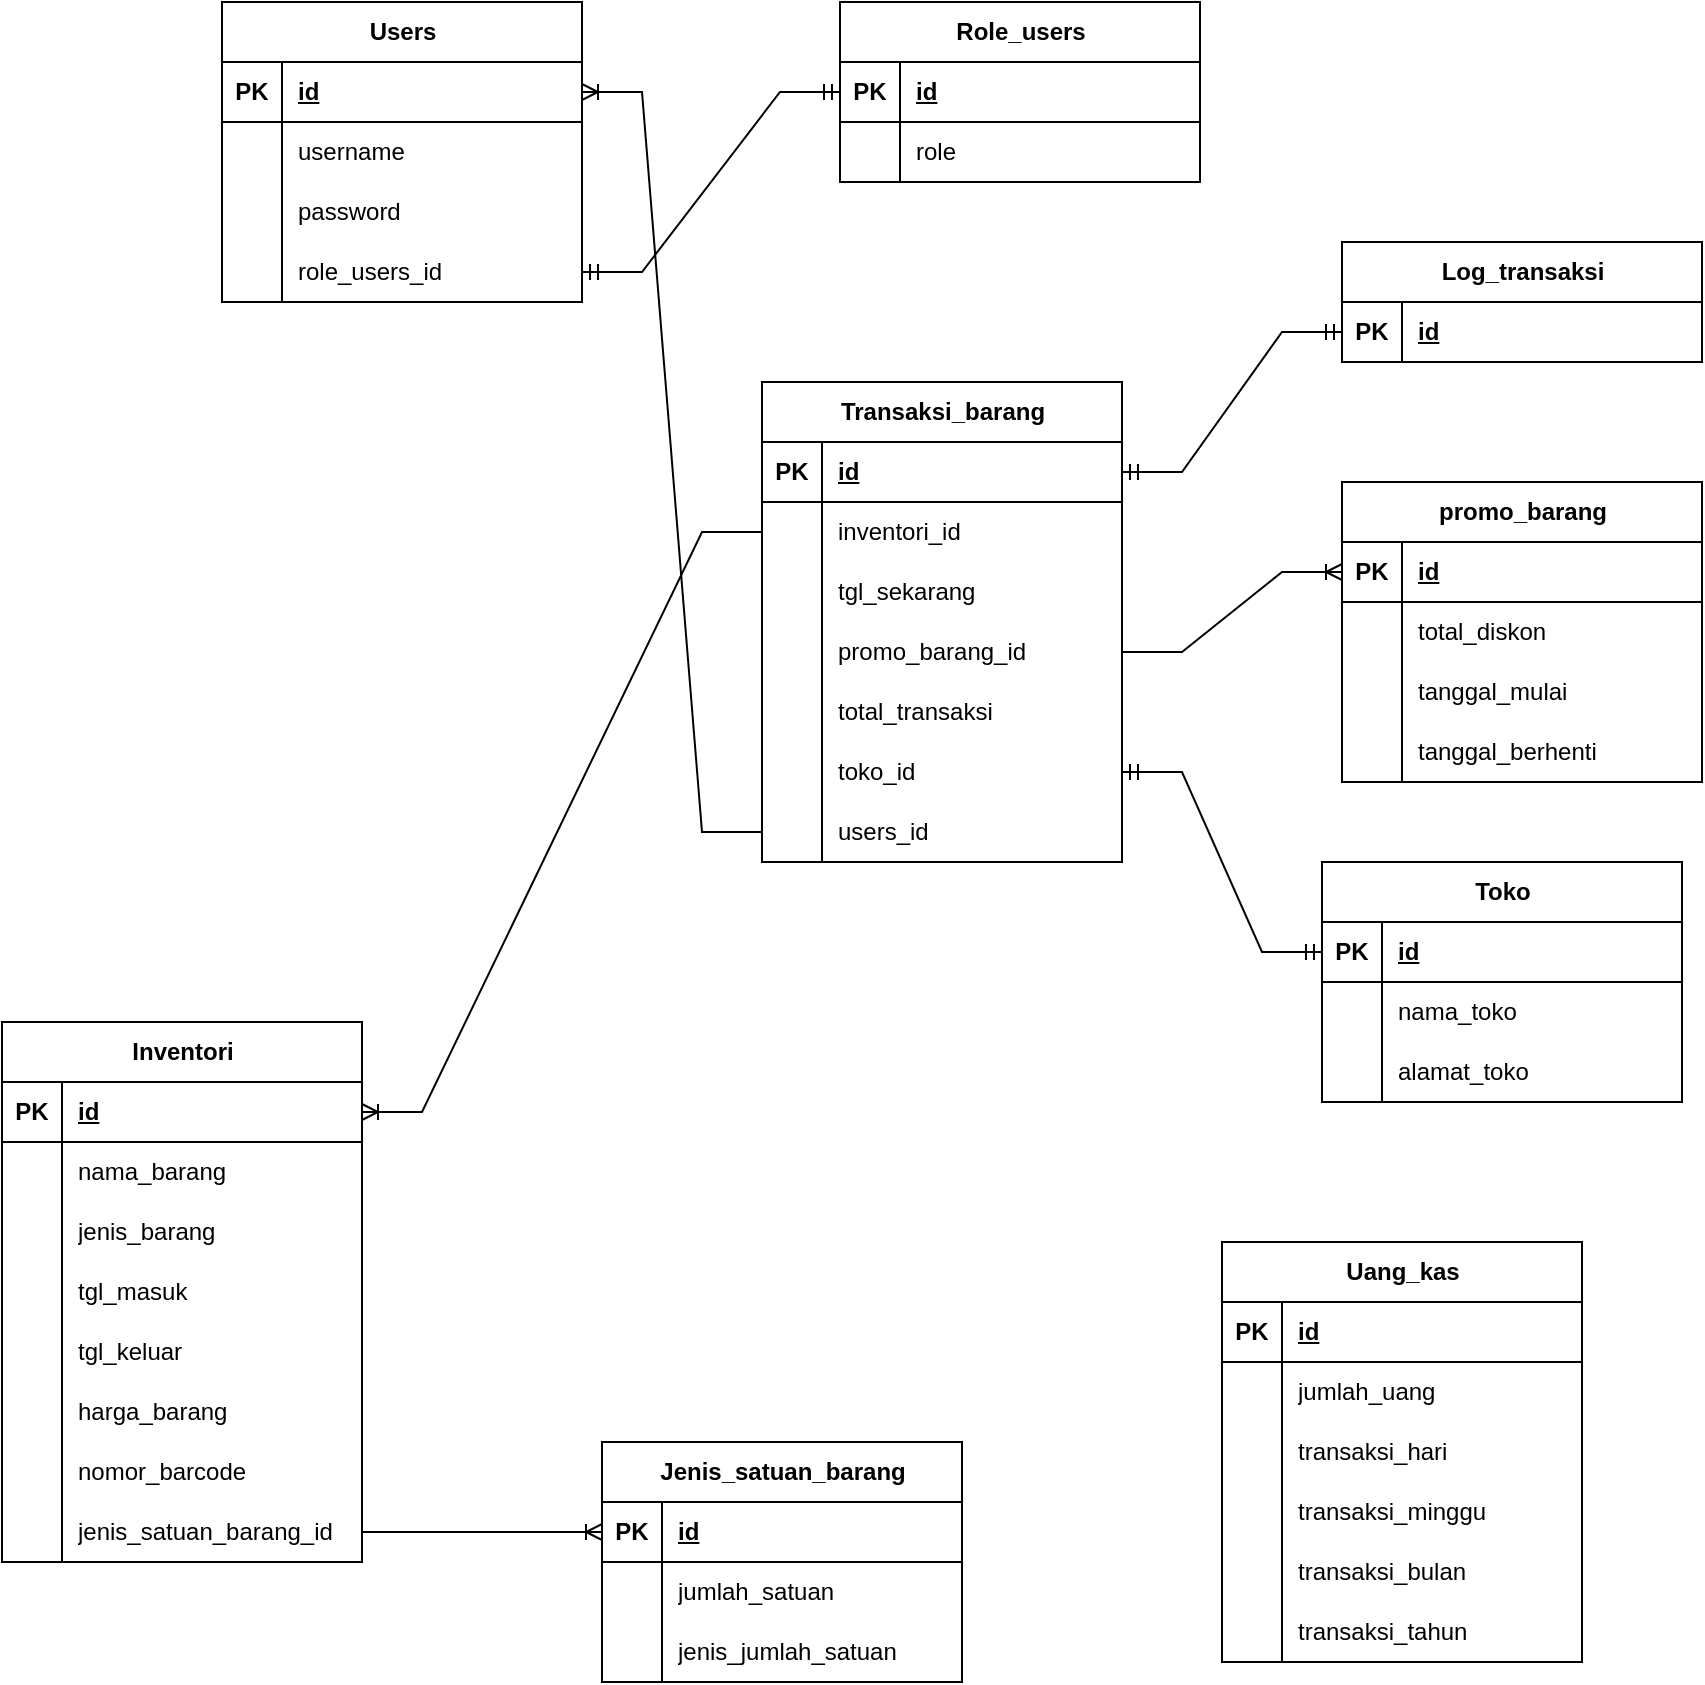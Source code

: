 <mxfile version="24.4.4" type="github">
  <diagram name="Page-1" id="-66655tstY4LvO1HaQcS">
    <mxGraphModel dx="2284" dy="772" grid="1" gridSize="10" guides="1" tooltips="1" connect="1" arrows="1" fold="1" page="1" pageScale="1" pageWidth="850" pageHeight="1100" math="0" shadow="0">
      <root>
        <mxCell id="0" />
        <mxCell id="1" parent="0" />
        <mxCell id="e8iN7tLaPyQcNik-bJWI-4" value="Users" style="shape=table;startSize=30;container=1;collapsible=1;childLayout=tableLayout;fixedRows=1;rowLines=0;fontStyle=1;align=center;resizeLast=1;html=1;" vertex="1" parent="1">
          <mxGeometry x="80" y="80" width="180" height="150" as="geometry">
            <mxRectangle x="80" y="80" width="70" height="30" as="alternateBounds" />
          </mxGeometry>
        </mxCell>
        <mxCell id="e8iN7tLaPyQcNik-bJWI-5" value="" style="shape=tableRow;horizontal=0;startSize=0;swimlaneHead=0;swimlaneBody=0;fillColor=none;collapsible=0;dropTarget=0;points=[[0,0.5],[1,0.5]];portConstraint=eastwest;top=0;left=0;right=0;bottom=1;" vertex="1" parent="e8iN7tLaPyQcNik-bJWI-4">
          <mxGeometry y="30" width="180" height="30" as="geometry" />
        </mxCell>
        <mxCell id="e8iN7tLaPyQcNik-bJWI-6" value="PK" style="shape=partialRectangle;connectable=0;fillColor=none;top=0;left=0;bottom=0;right=0;fontStyle=1;overflow=hidden;whiteSpace=wrap;html=1;" vertex="1" parent="e8iN7tLaPyQcNik-bJWI-5">
          <mxGeometry width="30" height="30" as="geometry">
            <mxRectangle width="30" height="30" as="alternateBounds" />
          </mxGeometry>
        </mxCell>
        <mxCell id="e8iN7tLaPyQcNik-bJWI-7" value="id" style="shape=partialRectangle;connectable=0;fillColor=none;top=0;left=0;bottom=0;right=0;align=left;spacingLeft=6;fontStyle=5;overflow=hidden;whiteSpace=wrap;html=1;" vertex="1" parent="e8iN7tLaPyQcNik-bJWI-5">
          <mxGeometry x="30" width="150" height="30" as="geometry">
            <mxRectangle width="150" height="30" as="alternateBounds" />
          </mxGeometry>
        </mxCell>
        <mxCell id="e8iN7tLaPyQcNik-bJWI-8" value="" style="shape=tableRow;horizontal=0;startSize=0;swimlaneHead=0;swimlaneBody=0;fillColor=none;collapsible=0;dropTarget=0;points=[[0,0.5],[1,0.5]];portConstraint=eastwest;top=0;left=0;right=0;bottom=0;" vertex="1" parent="e8iN7tLaPyQcNik-bJWI-4">
          <mxGeometry y="60" width="180" height="30" as="geometry" />
        </mxCell>
        <mxCell id="e8iN7tLaPyQcNik-bJWI-9" value="" style="shape=partialRectangle;connectable=0;fillColor=none;top=0;left=0;bottom=0;right=0;editable=1;overflow=hidden;whiteSpace=wrap;html=1;" vertex="1" parent="e8iN7tLaPyQcNik-bJWI-8">
          <mxGeometry width="30" height="30" as="geometry">
            <mxRectangle width="30" height="30" as="alternateBounds" />
          </mxGeometry>
        </mxCell>
        <mxCell id="e8iN7tLaPyQcNik-bJWI-10" value="username" style="shape=partialRectangle;connectable=0;fillColor=none;top=0;left=0;bottom=0;right=0;align=left;spacingLeft=6;overflow=hidden;whiteSpace=wrap;html=1;" vertex="1" parent="e8iN7tLaPyQcNik-bJWI-8">
          <mxGeometry x="30" width="150" height="30" as="geometry">
            <mxRectangle width="150" height="30" as="alternateBounds" />
          </mxGeometry>
        </mxCell>
        <mxCell id="e8iN7tLaPyQcNik-bJWI-11" value="" style="shape=tableRow;horizontal=0;startSize=0;swimlaneHead=0;swimlaneBody=0;fillColor=none;collapsible=0;dropTarget=0;points=[[0,0.5],[1,0.5]];portConstraint=eastwest;top=0;left=0;right=0;bottom=0;" vertex="1" parent="e8iN7tLaPyQcNik-bJWI-4">
          <mxGeometry y="90" width="180" height="30" as="geometry" />
        </mxCell>
        <mxCell id="e8iN7tLaPyQcNik-bJWI-12" value="" style="shape=partialRectangle;connectable=0;fillColor=none;top=0;left=0;bottom=0;right=0;editable=1;overflow=hidden;whiteSpace=wrap;html=1;" vertex="1" parent="e8iN7tLaPyQcNik-bJWI-11">
          <mxGeometry width="30" height="30" as="geometry">
            <mxRectangle width="30" height="30" as="alternateBounds" />
          </mxGeometry>
        </mxCell>
        <mxCell id="e8iN7tLaPyQcNik-bJWI-13" value="password" style="shape=partialRectangle;connectable=0;fillColor=none;top=0;left=0;bottom=0;right=0;align=left;spacingLeft=6;overflow=hidden;whiteSpace=wrap;html=1;" vertex="1" parent="e8iN7tLaPyQcNik-bJWI-11">
          <mxGeometry x="30" width="150" height="30" as="geometry">
            <mxRectangle width="150" height="30" as="alternateBounds" />
          </mxGeometry>
        </mxCell>
        <mxCell id="e8iN7tLaPyQcNik-bJWI-14" value="" style="shape=tableRow;horizontal=0;startSize=0;swimlaneHead=0;swimlaneBody=0;fillColor=none;collapsible=0;dropTarget=0;points=[[0,0.5],[1,0.5]];portConstraint=eastwest;top=0;left=0;right=0;bottom=0;" vertex="1" parent="e8iN7tLaPyQcNik-bJWI-4">
          <mxGeometry y="120" width="180" height="30" as="geometry" />
        </mxCell>
        <mxCell id="e8iN7tLaPyQcNik-bJWI-15" value="" style="shape=partialRectangle;connectable=0;fillColor=none;top=0;left=0;bottom=0;right=0;editable=1;overflow=hidden;whiteSpace=wrap;html=1;" vertex="1" parent="e8iN7tLaPyQcNik-bJWI-14">
          <mxGeometry width="30" height="30" as="geometry">
            <mxRectangle width="30" height="30" as="alternateBounds" />
          </mxGeometry>
        </mxCell>
        <mxCell id="e8iN7tLaPyQcNik-bJWI-16" value="role_users_id" style="shape=partialRectangle;connectable=0;fillColor=none;top=0;left=0;bottom=0;right=0;align=left;spacingLeft=6;overflow=hidden;whiteSpace=wrap;html=1;" vertex="1" parent="e8iN7tLaPyQcNik-bJWI-14">
          <mxGeometry x="30" width="150" height="30" as="geometry">
            <mxRectangle width="150" height="30" as="alternateBounds" />
          </mxGeometry>
        </mxCell>
        <mxCell id="e8iN7tLaPyQcNik-bJWI-17" value="Role_users" style="shape=table;startSize=30;container=1;collapsible=1;childLayout=tableLayout;fixedRows=1;rowLines=0;fontStyle=1;align=center;resizeLast=1;html=1;" vertex="1" parent="1">
          <mxGeometry x="389" y="80" width="180" height="90" as="geometry" />
        </mxCell>
        <mxCell id="e8iN7tLaPyQcNik-bJWI-18" value="" style="shape=tableRow;horizontal=0;startSize=0;swimlaneHead=0;swimlaneBody=0;fillColor=none;collapsible=0;dropTarget=0;points=[[0,0.5],[1,0.5]];portConstraint=eastwest;top=0;left=0;right=0;bottom=1;" vertex="1" parent="e8iN7tLaPyQcNik-bJWI-17">
          <mxGeometry y="30" width="180" height="30" as="geometry" />
        </mxCell>
        <mxCell id="e8iN7tLaPyQcNik-bJWI-19" value="PK" style="shape=partialRectangle;connectable=0;fillColor=none;top=0;left=0;bottom=0;right=0;fontStyle=1;overflow=hidden;whiteSpace=wrap;html=1;" vertex="1" parent="e8iN7tLaPyQcNik-bJWI-18">
          <mxGeometry width="30" height="30" as="geometry">
            <mxRectangle width="30" height="30" as="alternateBounds" />
          </mxGeometry>
        </mxCell>
        <mxCell id="e8iN7tLaPyQcNik-bJWI-20" value="id" style="shape=partialRectangle;connectable=0;fillColor=none;top=0;left=0;bottom=0;right=0;align=left;spacingLeft=6;fontStyle=5;overflow=hidden;whiteSpace=wrap;html=1;" vertex="1" parent="e8iN7tLaPyQcNik-bJWI-18">
          <mxGeometry x="30" width="150" height="30" as="geometry">
            <mxRectangle width="150" height="30" as="alternateBounds" />
          </mxGeometry>
        </mxCell>
        <mxCell id="e8iN7tLaPyQcNik-bJWI-21" value="" style="shape=tableRow;horizontal=0;startSize=0;swimlaneHead=0;swimlaneBody=0;fillColor=none;collapsible=0;dropTarget=0;points=[[0,0.5],[1,0.5]];portConstraint=eastwest;top=0;left=0;right=0;bottom=0;" vertex="1" parent="e8iN7tLaPyQcNik-bJWI-17">
          <mxGeometry y="60" width="180" height="30" as="geometry" />
        </mxCell>
        <mxCell id="e8iN7tLaPyQcNik-bJWI-22" value="" style="shape=partialRectangle;connectable=0;fillColor=none;top=0;left=0;bottom=0;right=0;editable=1;overflow=hidden;whiteSpace=wrap;html=1;" vertex="1" parent="e8iN7tLaPyQcNik-bJWI-21">
          <mxGeometry width="30" height="30" as="geometry">
            <mxRectangle width="30" height="30" as="alternateBounds" />
          </mxGeometry>
        </mxCell>
        <mxCell id="e8iN7tLaPyQcNik-bJWI-23" value="role" style="shape=partialRectangle;connectable=0;fillColor=none;top=0;left=0;bottom=0;right=0;align=left;spacingLeft=6;overflow=hidden;whiteSpace=wrap;html=1;" vertex="1" parent="e8iN7tLaPyQcNik-bJWI-21">
          <mxGeometry x="30" width="150" height="30" as="geometry">
            <mxRectangle width="150" height="30" as="alternateBounds" />
          </mxGeometry>
        </mxCell>
        <mxCell id="e8iN7tLaPyQcNik-bJWI-43" value="Toko" style="shape=table;startSize=30;container=1;collapsible=1;childLayout=tableLayout;fixedRows=1;rowLines=0;fontStyle=1;align=center;resizeLast=1;html=1;" vertex="1" parent="1">
          <mxGeometry x="630" y="510" width="180" height="120" as="geometry" />
        </mxCell>
        <mxCell id="e8iN7tLaPyQcNik-bJWI-44" value="" style="shape=tableRow;horizontal=0;startSize=0;swimlaneHead=0;swimlaneBody=0;fillColor=none;collapsible=0;dropTarget=0;points=[[0,0.5],[1,0.5]];portConstraint=eastwest;top=0;left=0;right=0;bottom=1;" vertex="1" parent="e8iN7tLaPyQcNik-bJWI-43">
          <mxGeometry y="30" width="180" height="30" as="geometry" />
        </mxCell>
        <mxCell id="e8iN7tLaPyQcNik-bJWI-45" value="PK" style="shape=partialRectangle;connectable=0;fillColor=none;top=0;left=0;bottom=0;right=0;fontStyle=1;overflow=hidden;whiteSpace=wrap;html=1;" vertex="1" parent="e8iN7tLaPyQcNik-bJWI-44">
          <mxGeometry width="30" height="30" as="geometry">
            <mxRectangle width="30" height="30" as="alternateBounds" />
          </mxGeometry>
        </mxCell>
        <mxCell id="e8iN7tLaPyQcNik-bJWI-46" value="id" style="shape=partialRectangle;connectable=0;fillColor=none;top=0;left=0;bottom=0;right=0;align=left;spacingLeft=6;fontStyle=5;overflow=hidden;whiteSpace=wrap;html=1;" vertex="1" parent="e8iN7tLaPyQcNik-bJWI-44">
          <mxGeometry x="30" width="150" height="30" as="geometry">
            <mxRectangle width="150" height="30" as="alternateBounds" />
          </mxGeometry>
        </mxCell>
        <mxCell id="e8iN7tLaPyQcNik-bJWI-47" value="" style="shape=tableRow;horizontal=0;startSize=0;swimlaneHead=0;swimlaneBody=0;fillColor=none;collapsible=0;dropTarget=0;points=[[0,0.5],[1,0.5]];portConstraint=eastwest;top=0;left=0;right=0;bottom=0;" vertex="1" parent="e8iN7tLaPyQcNik-bJWI-43">
          <mxGeometry y="60" width="180" height="30" as="geometry" />
        </mxCell>
        <mxCell id="e8iN7tLaPyQcNik-bJWI-48" value="" style="shape=partialRectangle;connectable=0;fillColor=none;top=0;left=0;bottom=0;right=0;editable=1;overflow=hidden;whiteSpace=wrap;html=1;" vertex="1" parent="e8iN7tLaPyQcNik-bJWI-47">
          <mxGeometry width="30" height="30" as="geometry">
            <mxRectangle width="30" height="30" as="alternateBounds" />
          </mxGeometry>
        </mxCell>
        <mxCell id="e8iN7tLaPyQcNik-bJWI-49" value="nama_toko" style="shape=partialRectangle;connectable=0;fillColor=none;top=0;left=0;bottom=0;right=0;align=left;spacingLeft=6;overflow=hidden;whiteSpace=wrap;html=1;" vertex="1" parent="e8iN7tLaPyQcNik-bJWI-47">
          <mxGeometry x="30" width="150" height="30" as="geometry">
            <mxRectangle width="150" height="30" as="alternateBounds" />
          </mxGeometry>
        </mxCell>
        <mxCell id="e8iN7tLaPyQcNik-bJWI-50" value="" style="shape=tableRow;horizontal=0;startSize=0;swimlaneHead=0;swimlaneBody=0;fillColor=none;collapsible=0;dropTarget=0;points=[[0,0.5],[1,0.5]];portConstraint=eastwest;top=0;left=0;right=0;bottom=0;" vertex="1" parent="e8iN7tLaPyQcNik-bJWI-43">
          <mxGeometry y="90" width="180" height="30" as="geometry" />
        </mxCell>
        <mxCell id="e8iN7tLaPyQcNik-bJWI-51" value="" style="shape=partialRectangle;connectable=0;fillColor=none;top=0;left=0;bottom=0;right=0;editable=1;overflow=hidden;whiteSpace=wrap;html=1;" vertex="1" parent="e8iN7tLaPyQcNik-bJWI-50">
          <mxGeometry width="30" height="30" as="geometry">
            <mxRectangle width="30" height="30" as="alternateBounds" />
          </mxGeometry>
        </mxCell>
        <mxCell id="e8iN7tLaPyQcNik-bJWI-52" value="alamat_toko" style="shape=partialRectangle;connectable=0;fillColor=none;top=0;left=0;bottom=0;right=0;align=left;spacingLeft=6;overflow=hidden;whiteSpace=wrap;html=1;" vertex="1" parent="e8iN7tLaPyQcNik-bJWI-50">
          <mxGeometry x="30" width="150" height="30" as="geometry">
            <mxRectangle width="150" height="30" as="alternateBounds" />
          </mxGeometry>
        </mxCell>
        <mxCell id="e8iN7tLaPyQcNik-bJWI-59" value="" style="edgeStyle=entityRelationEdgeStyle;fontSize=12;html=1;endArrow=ERmandOne;startArrow=ERmandOne;rounded=0;" edge="1" parent="1" source="e8iN7tLaPyQcNik-bJWI-14" target="e8iN7tLaPyQcNik-bJWI-18">
          <mxGeometry width="100" height="100" relative="1" as="geometry">
            <mxPoint x="260" y="310" as="sourcePoint" />
            <mxPoint x="360" y="210" as="targetPoint" />
          </mxGeometry>
        </mxCell>
        <mxCell id="e8iN7tLaPyQcNik-bJWI-30" value="Transaksi_barang" style="shape=table;startSize=30;container=1;collapsible=1;childLayout=tableLayout;fixedRows=1;rowLines=0;fontStyle=1;align=center;resizeLast=1;html=1;" vertex="1" parent="1">
          <mxGeometry x="350" y="270" width="180" height="240" as="geometry" />
        </mxCell>
        <mxCell id="e8iN7tLaPyQcNik-bJWI-31" value="" style="shape=tableRow;horizontal=0;startSize=0;swimlaneHead=0;swimlaneBody=0;fillColor=none;collapsible=0;dropTarget=0;points=[[0,0.5],[1,0.5]];portConstraint=eastwest;top=0;left=0;right=0;bottom=1;" vertex="1" parent="e8iN7tLaPyQcNik-bJWI-30">
          <mxGeometry y="30" width="180" height="30" as="geometry" />
        </mxCell>
        <mxCell id="e8iN7tLaPyQcNik-bJWI-32" value="PK" style="shape=partialRectangle;connectable=0;fillColor=none;top=0;left=0;bottom=0;right=0;fontStyle=1;overflow=hidden;whiteSpace=wrap;html=1;" vertex="1" parent="e8iN7tLaPyQcNik-bJWI-31">
          <mxGeometry width="30" height="30" as="geometry">
            <mxRectangle width="30" height="30" as="alternateBounds" />
          </mxGeometry>
        </mxCell>
        <mxCell id="e8iN7tLaPyQcNik-bJWI-33" value="id" style="shape=partialRectangle;connectable=0;fillColor=none;top=0;left=0;bottom=0;right=0;align=left;spacingLeft=6;fontStyle=5;overflow=hidden;whiteSpace=wrap;html=1;" vertex="1" parent="e8iN7tLaPyQcNik-bJWI-31">
          <mxGeometry x="30" width="150" height="30" as="geometry">
            <mxRectangle width="150" height="30" as="alternateBounds" />
          </mxGeometry>
        </mxCell>
        <mxCell id="e8iN7tLaPyQcNik-bJWI-34" value="" style="shape=tableRow;horizontal=0;startSize=0;swimlaneHead=0;swimlaneBody=0;fillColor=none;collapsible=0;dropTarget=0;points=[[0,0.5],[1,0.5]];portConstraint=eastwest;top=0;left=0;right=0;bottom=0;" vertex="1" parent="e8iN7tLaPyQcNik-bJWI-30">
          <mxGeometry y="60" width="180" height="30" as="geometry" />
        </mxCell>
        <mxCell id="e8iN7tLaPyQcNik-bJWI-35" value="" style="shape=partialRectangle;connectable=0;fillColor=none;top=0;left=0;bottom=0;right=0;editable=1;overflow=hidden;whiteSpace=wrap;html=1;" vertex="1" parent="e8iN7tLaPyQcNik-bJWI-34">
          <mxGeometry width="30" height="30" as="geometry">
            <mxRectangle width="30" height="30" as="alternateBounds" />
          </mxGeometry>
        </mxCell>
        <mxCell id="e8iN7tLaPyQcNik-bJWI-36" value="inventori_id" style="shape=partialRectangle;connectable=0;fillColor=none;top=0;left=0;bottom=0;right=0;align=left;spacingLeft=6;overflow=hidden;whiteSpace=wrap;html=1;" vertex="1" parent="e8iN7tLaPyQcNik-bJWI-34">
          <mxGeometry x="30" width="150" height="30" as="geometry">
            <mxRectangle width="150" height="30" as="alternateBounds" />
          </mxGeometry>
        </mxCell>
        <mxCell id="e8iN7tLaPyQcNik-bJWI-37" value="" style="shape=tableRow;horizontal=0;startSize=0;swimlaneHead=0;swimlaneBody=0;fillColor=none;collapsible=0;dropTarget=0;points=[[0,0.5],[1,0.5]];portConstraint=eastwest;top=0;left=0;right=0;bottom=0;" vertex="1" parent="e8iN7tLaPyQcNik-bJWI-30">
          <mxGeometry y="90" width="180" height="30" as="geometry" />
        </mxCell>
        <mxCell id="e8iN7tLaPyQcNik-bJWI-38" value="" style="shape=partialRectangle;connectable=0;fillColor=none;top=0;left=0;bottom=0;right=0;editable=1;overflow=hidden;whiteSpace=wrap;html=1;" vertex="1" parent="e8iN7tLaPyQcNik-bJWI-37">
          <mxGeometry width="30" height="30" as="geometry">
            <mxRectangle width="30" height="30" as="alternateBounds" />
          </mxGeometry>
        </mxCell>
        <mxCell id="e8iN7tLaPyQcNik-bJWI-39" value="tgl_sekarang" style="shape=partialRectangle;connectable=0;fillColor=none;top=0;left=0;bottom=0;right=0;align=left;spacingLeft=6;overflow=hidden;whiteSpace=wrap;html=1;" vertex="1" parent="e8iN7tLaPyQcNik-bJWI-37">
          <mxGeometry x="30" width="150" height="30" as="geometry">
            <mxRectangle width="150" height="30" as="alternateBounds" />
          </mxGeometry>
        </mxCell>
        <mxCell id="e8iN7tLaPyQcNik-bJWI-100" value="" style="shape=tableRow;horizontal=0;startSize=0;swimlaneHead=0;swimlaneBody=0;fillColor=none;collapsible=0;dropTarget=0;points=[[0,0.5],[1,0.5]];portConstraint=eastwest;top=0;left=0;right=0;bottom=0;" vertex="1" parent="e8iN7tLaPyQcNik-bJWI-30">
          <mxGeometry y="120" width="180" height="30" as="geometry" />
        </mxCell>
        <mxCell id="e8iN7tLaPyQcNik-bJWI-101" value="" style="shape=partialRectangle;connectable=0;fillColor=none;top=0;left=0;bottom=0;right=0;editable=1;overflow=hidden;whiteSpace=wrap;html=1;" vertex="1" parent="e8iN7tLaPyQcNik-bJWI-100">
          <mxGeometry width="30" height="30" as="geometry">
            <mxRectangle width="30" height="30" as="alternateBounds" />
          </mxGeometry>
        </mxCell>
        <mxCell id="e8iN7tLaPyQcNik-bJWI-102" value="promo_barang_id" style="shape=partialRectangle;connectable=0;fillColor=none;top=0;left=0;bottom=0;right=0;align=left;spacingLeft=6;overflow=hidden;whiteSpace=wrap;html=1;" vertex="1" parent="e8iN7tLaPyQcNik-bJWI-100">
          <mxGeometry x="30" width="150" height="30" as="geometry">
            <mxRectangle width="150" height="30" as="alternateBounds" />
          </mxGeometry>
        </mxCell>
        <mxCell id="e8iN7tLaPyQcNik-bJWI-106" value="" style="shape=tableRow;horizontal=0;startSize=0;swimlaneHead=0;swimlaneBody=0;fillColor=none;collapsible=0;dropTarget=0;points=[[0,0.5],[1,0.5]];portConstraint=eastwest;top=0;left=0;right=0;bottom=0;" vertex="1" parent="e8iN7tLaPyQcNik-bJWI-30">
          <mxGeometry y="150" width="180" height="30" as="geometry" />
        </mxCell>
        <mxCell id="e8iN7tLaPyQcNik-bJWI-107" value="" style="shape=partialRectangle;connectable=0;fillColor=none;top=0;left=0;bottom=0;right=0;editable=1;overflow=hidden;whiteSpace=wrap;html=1;" vertex="1" parent="e8iN7tLaPyQcNik-bJWI-106">
          <mxGeometry width="30" height="30" as="geometry">
            <mxRectangle width="30" height="30" as="alternateBounds" />
          </mxGeometry>
        </mxCell>
        <mxCell id="e8iN7tLaPyQcNik-bJWI-108" value="total_transaksi" style="shape=partialRectangle;connectable=0;fillColor=none;top=0;left=0;bottom=0;right=0;align=left;spacingLeft=6;overflow=hidden;whiteSpace=wrap;html=1;" vertex="1" parent="e8iN7tLaPyQcNik-bJWI-106">
          <mxGeometry x="30" width="150" height="30" as="geometry">
            <mxRectangle width="150" height="30" as="alternateBounds" />
          </mxGeometry>
        </mxCell>
        <mxCell id="e8iN7tLaPyQcNik-bJWI-118" value="" style="shape=tableRow;horizontal=0;startSize=0;swimlaneHead=0;swimlaneBody=0;fillColor=none;collapsible=0;dropTarget=0;points=[[0,0.5],[1,0.5]];portConstraint=eastwest;top=0;left=0;right=0;bottom=0;" vertex="1" parent="e8iN7tLaPyQcNik-bJWI-30">
          <mxGeometry y="180" width="180" height="30" as="geometry" />
        </mxCell>
        <mxCell id="e8iN7tLaPyQcNik-bJWI-119" value="" style="shape=partialRectangle;connectable=0;fillColor=none;top=0;left=0;bottom=0;right=0;editable=1;overflow=hidden;whiteSpace=wrap;html=1;" vertex="1" parent="e8iN7tLaPyQcNik-bJWI-118">
          <mxGeometry width="30" height="30" as="geometry">
            <mxRectangle width="30" height="30" as="alternateBounds" />
          </mxGeometry>
        </mxCell>
        <mxCell id="e8iN7tLaPyQcNik-bJWI-120" value="toko_id" style="shape=partialRectangle;connectable=0;fillColor=none;top=0;left=0;bottom=0;right=0;align=left;spacingLeft=6;overflow=hidden;whiteSpace=wrap;html=1;" vertex="1" parent="e8iN7tLaPyQcNik-bJWI-118">
          <mxGeometry x="30" width="150" height="30" as="geometry">
            <mxRectangle width="150" height="30" as="alternateBounds" />
          </mxGeometry>
        </mxCell>
        <mxCell id="e8iN7tLaPyQcNik-bJWI-227" value="" style="shape=tableRow;horizontal=0;startSize=0;swimlaneHead=0;swimlaneBody=0;fillColor=none;collapsible=0;dropTarget=0;points=[[0,0.5],[1,0.5]];portConstraint=eastwest;top=0;left=0;right=0;bottom=0;" vertex="1" parent="e8iN7tLaPyQcNik-bJWI-30">
          <mxGeometry y="210" width="180" height="30" as="geometry" />
        </mxCell>
        <mxCell id="e8iN7tLaPyQcNik-bJWI-228" value="" style="shape=partialRectangle;connectable=0;fillColor=none;top=0;left=0;bottom=0;right=0;editable=1;overflow=hidden;whiteSpace=wrap;html=1;" vertex="1" parent="e8iN7tLaPyQcNik-bJWI-227">
          <mxGeometry width="30" height="30" as="geometry">
            <mxRectangle width="30" height="30" as="alternateBounds" />
          </mxGeometry>
        </mxCell>
        <mxCell id="e8iN7tLaPyQcNik-bJWI-229" value="users_id" style="shape=partialRectangle;connectable=0;fillColor=none;top=0;left=0;bottom=0;right=0;align=left;spacingLeft=6;overflow=hidden;whiteSpace=wrap;html=1;" vertex="1" parent="e8iN7tLaPyQcNik-bJWI-227">
          <mxGeometry x="30" width="150" height="30" as="geometry">
            <mxRectangle width="150" height="30" as="alternateBounds" />
          </mxGeometry>
        </mxCell>
        <mxCell id="e8iN7tLaPyQcNik-bJWI-125" value="" style="edgeStyle=entityRelationEdgeStyle;fontSize=12;html=1;endArrow=ERmandOne;startArrow=ERmandOne;rounded=0;" edge="1" parent="1" source="e8iN7tLaPyQcNik-bJWI-44" target="e8iN7tLaPyQcNik-bJWI-118">
          <mxGeometry width="100" height="100" relative="1" as="geometry">
            <mxPoint x="330" y="350" as="sourcePoint" />
            <mxPoint x="459" y="260" as="targetPoint" />
          </mxGeometry>
        </mxCell>
        <mxCell id="e8iN7tLaPyQcNik-bJWI-129" value="Inventori" style="shape=table;startSize=30;container=1;collapsible=1;childLayout=tableLayout;fixedRows=1;rowLines=0;fontStyle=1;align=center;resizeLast=1;html=1;" vertex="1" parent="1">
          <mxGeometry x="-30" y="590" width="180" height="270" as="geometry" />
        </mxCell>
        <mxCell id="e8iN7tLaPyQcNik-bJWI-130" value="" style="shape=tableRow;horizontal=0;startSize=0;swimlaneHead=0;swimlaneBody=0;fillColor=none;collapsible=0;dropTarget=0;points=[[0,0.5],[1,0.5]];portConstraint=eastwest;top=0;left=0;right=0;bottom=1;" vertex="1" parent="e8iN7tLaPyQcNik-bJWI-129">
          <mxGeometry y="30" width="180" height="30" as="geometry" />
        </mxCell>
        <mxCell id="e8iN7tLaPyQcNik-bJWI-131" value="PK" style="shape=partialRectangle;connectable=0;fillColor=none;top=0;left=0;bottom=0;right=0;fontStyle=1;overflow=hidden;whiteSpace=wrap;html=1;" vertex="1" parent="e8iN7tLaPyQcNik-bJWI-130">
          <mxGeometry width="30" height="30" as="geometry">
            <mxRectangle width="30" height="30" as="alternateBounds" />
          </mxGeometry>
        </mxCell>
        <mxCell id="e8iN7tLaPyQcNik-bJWI-132" value="id" style="shape=partialRectangle;connectable=0;fillColor=none;top=0;left=0;bottom=0;right=0;align=left;spacingLeft=6;fontStyle=5;overflow=hidden;whiteSpace=wrap;html=1;" vertex="1" parent="e8iN7tLaPyQcNik-bJWI-130">
          <mxGeometry x="30" width="150" height="30" as="geometry">
            <mxRectangle width="150" height="30" as="alternateBounds" />
          </mxGeometry>
        </mxCell>
        <mxCell id="e8iN7tLaPyQcNik-bJWI-133" value="" style="shape=tableRow;horizontal=0;startSize=0;swimlaneHead=0;swimlaneBody=0;fillColor=none;collapsible=0;dropTarget=0;points=[[0,0.5],[1,0.5]];portConstraint=eastwest;top=0;left=0;right=0;bottom=0;" vertex="1" parent="e8iN7tLaPyQcNik-bJWI-129">
          <mxGeometry y="60" width="180" height="30" as="geometry" />
        </mxCell>
        <mxCell id="e8iN7tLaPyQcNik-bJWI-134" value="" style="shape=partialRectangle;connectable=0;fillColor=none;top=0;left=0;bottom=0;right=0;editable=1;overflow=hidden;whiteSpace=wrap;html=1;" vertex="1" parent="e8iN7tLaPyQcNik-bJWI-133">
          <mxGeometry width="30" height="30" as="geometry">
            <mxRectangle width="30" height="30" as="alternateBounds" />
          </mxGeometry>
        </mxCell>
        <mxCell id="e8iN7tLaPyQcNik-bJWI-135" value="nama_barang" style="shape=partialRectangle;connectable=0;fillColor=none;top=0;left=0;bottom=0;right=0;align=left;spacingLeft=6;overflow=hidden;whiteSpace=wrap;html=1;" vertex="1" parent="e8iN7tLaPyQcNik-bJWI-133">
          <mxGeometry x="30" width="150" height="30" as="geometry">
            <mxRectangle width="150" height="30" as="alternateBounds" />
          </mxGeometry>
        </mxCell>
        <mxCell id="e8iN7tLaPyQcNik-bJWI-136" value="" style="shape=tableRow;horizontal=0;startSize=0;swimlaneHead=0;swimlaneBody=0;fillColor=none;collapsible=0;dropTarget=0;points=[[0,0.5],[1,0.5]];portConstraint=eastwest;top=0;left=0;right=0;bottom=0;" vertex="1" parent="e8iN7tLaPyQcNik-bJWI-129">
          <mxGeometry y="90" width="180" height="30" as="geometry" />
        </mxCell>
        <mxCell id="e8iN7tLaPyQcNik-bJWI-137" value="" style="shape=partialRectangle;connectable=0;fillColor=none;top=0;left=0;bottom=0;right=0;editable=1;overflow=hidden;whiteSpace=wrap;html=1;" vertex="1" parent="e8iN7tLaPyQcNik-bJWI-136">
          <mxGeometry width="30" height="30" as="geometry">
            <mxRectangle width="30" height="30" as="alternateBounds" />
          </mxGeometry>
        </mxCell>
        <mxCell id="e8iN7tLaPyQcNik-bJWI-138" value="jenis_barang" style="shape=partialRectangle;connectable=0;fillColor=none;top=0;left=0;bottom=0;right=0;align=left;spacingLeft=6;overflow=hidden;whiteSpace=wrap;html=1;" vertex="1" parent="e8iN7tLaPyQcNik-bJWI-136">
          <mxGeometry x="30" width="150" height="30" as="geometry">
            <mxRectangle width="150" height="30" as="alternateBounds" />
          </mxGeometry>
        </mxCell>
        <mxCell id="e8iN7tLaPyQcNik-bJWI-139" value="" style="shape=tableRow;horizontal=0;startSize=0;swimlaneHead=0;swimlaneBody=0;fillColor=none;collapsible=0;dropTarget=0;points=[[0,0.5],[1,0.5]];portConstraint=eastwest;top=0;left=0;right=0;bottom=0;" vertex="1" parent="e8iN7tLaPyQcNik-bJWI-129">
          <mxGeometry y="120" width="180" height="30" as="geometry" />
        </mxCell>
        <mxCell id="e8iN7tLaPyQcNik-bJWI-140" value="" style="shape=partialRectangle;connectable=0;fillColor=none;top=0;left=0;bottom=0;right=0;editable=1;overflow=hidden;whiteSpace=wrap;html=1;" vertex="1" parent="e8iN7tLaPyQcNik-bJWI-139">
          <mxGeometry width="30" height="30" as="geometry">
            <mxRectangle width="30" height="30" as="alternateBounds" />
          </mxGeometry>
        </mxCell>
        <mxCell id="e8iN7tLaPyQcNik-bJWI-141" value="tgl_masuk" style="shape=partialRectangle;connectable=0;fillColor=none;top=0;left=0;bottom=0;right=0;align=left;spacingLeft=6;overflow=hidden;whiteSpace=wrap;html=1;" vertex="1" parent="e8iN7tLaPyQcNik-bJWI-139">
          <mxGeometry x="30" width="150" height="30" as="geometry">
            <mxRectangle width="150" height="30" as="alternateBounds" />
          </mxGeometry>
        </mxCell>
        <mxCell id="e8iN7tLaPyQcNik-bJWI-160" value="" style="shape=tableRow;horizontal=0;startSize=0;swimlaneHead=0;swimlaneBody=0;fillColor=none;collapsible=0;dropTarget=0;points=[[0,0.5],[1,0.5]];portConstraint=eastwest;top=0;left=0;right=0;bottom=0;" vertex="1" parent="e8iN7tLaPyQcNik-bJWI-129">
          <mxGeometry y="150" width="180" height="30" as="geometry" />
        </mxCell>
        <mxCell id="e8iN7tLaPyQcNik-bJWI-161" value="" style="shape=partialRectangle;connectable=0;fillColor=none;top=0;left=0;bottom=0;right=0;editable=1;overflow=hidden;whiteSpace=wrap;html=1;" vertex="1" parent="e8iN7tLaPyQcNik-bJWI-160">
          <mxGeometry width="30" height="30" as="geometry">
            <mxRectangle width="30" height="30" as="alternateBounds" />
          </mxGeometry>
        </mxCell>
        <mxCell id="e8iN7tLaPyQcNik-bJWI-162" value="tgl_keluar" style="shape=partialRectangle;connectable=0;fillColor=none;top=0;left=0;bottom=0;right=0;align=left;spacingLeft=6;overflow=hidden;whiteSpace=wrap;html=1;" vertex="1" parent="e8iN7tLaPyQcNik-bJWI-160">
          <mxGeometry x="30" width="150" height="30" as="geometry">
            <mxRectangle width="150" height="30" as="alternateBounds" />
          </mxGeometry>
        </mxCell>
        <mxCell id="e8iN7tLaPyQcNik-bJWI-166" value="" style="shape=tableRow;horizontal=0;startSize=0;swimlaneHead=0;swimlaneBody=0;fillColor=none;collapsible=0;dropTarget=0;points=[[0,0.5],[1,0.5]];portConstraint=eastwest;top=0;left=0;right=0;bottom=0;" vertex="1" parent="e8iN7tLaPyQcNik-bJWI-129">
          <mxGeometry y="180" width="180" height="30" as="geometry" />
        </mxCell>
        <mxCell id="e8iN7tLaPyQcNik-bJWI-167" value="" style="shape=partialRectangle;connectable=0;fillColor=none;top=0;left=0;bottom=0;right=0;editable=1;overflow=hidden;whiteSpace=wrap;html=1;" vertex="1" parent="e8iN7tLaPyQcNik-bJWI-166">
          <mxGeometry width="30" height="30" as="geometry">
            <mxRectangle width="30" height="30" as="alternateBounds" />
          </mxGeometry>
        </mxCell>
        <mxCell id="e8iN7tLaPyQcNik-bJWI-168" value="harga_barang" style="shape=partialRectangle;connectable=0;fillColor=none;top=0;left=0;bottom=0;right=0;align=left;spacingLeft=6;overflow=hidden;whiteSpace=wrap;html=1;" vertex="1" parent="e8iN7tLaPyQcNik-bJWI-166">
          <mxGeometry x="30" width="150" height="30" as="geometry">
            <mxRectangle width="150" height="30" as="alternateBounds" />
          </mxGeometry>
        </mxCell>
        <mxCell id="e8iN7tLaPyQcNik-bJWI-163" value="" style="shape=tableRow;horizontal=0;startSize=0;swimlaneHead=0;swimlaneBody=0;fillColor=none;collapsible=0;dropTarget=0;points=[[0,0.5],[1,0.5]];portConstraint=eastwest;top=0;left=0;right=0;bottom=0;" vertex="1" parent="e8iN7tLaPyQcNik-bJWI-129">
          <mxGeometry y="210" width="180" height="30" as="geometry" />
        </mxCell>
        <mxCell id="e8iN7tLaPyQcNik-bJWI-164" value="" style="shape=partialRectangle;connectable=0;fillColor=none;top=0;left=0;bottom=0;right=0;editable=1;overflow=hidden;whiteSpace=wrap;html=1;" vertex="1" parent="e8iN7tLaPyQcNik-bJWI-163">
          <mxGeometry width="30" height="30" as="geometry">
            <mxRectangle width="30" height="30" as="alternateBounds" />
          </mxGeometry>
        </mxCell>
        <mxCell id="e8iN7tLaPyQcNik-bJWI-165" value="nomor_barcode" style="shape=partialRectangle;connectable=0;fillColor=none;top=0;left=0;bottom=0;right=0;align=left;spacingLeft=6;overflow=hidden;whiteSpace=wrap;html=1;" vertex="1" parent="e8iN7tLaPyQcNik-bJWI-163">
          <mxGeometry x="30" width="150" height="30" as="geometry">
            <mxRectangle width="150" height="30" as="alternateBounds" />
          </mxGeometry>
        </mxCell>
        <mxCell id="e8iN7tLaPyQcNik-bJWI-169" value="" style="shape=tableRow;horizontal=0;startSize=0;swimlaneHead=0;swimlaneBody=0;fillColor=none;collapsible=0;dropTarget=0;points=[[0,0.5],[1,0.5]];portConstraint=eastwest;top=0;left=0;right=0;bottom=0;" vertex="1" parent="e8iN7tLaPyQcNik-bJWI-129">
          <mxGeometry y="240" width="180" height="30" as="geometry" />
        </mxCell>
        <mxCell id="e8iN7tLaPyQcNik-bJWI-170" value="" style="shape=partialRectangle;connectable=0;fillColor=none;top=0;left=0;bottom=0;right=0;editable=1;overflow=hidden;whiteSpace=wrap;html=1;" vertex="1" parent="e8iN7tLaPyQcNik-bJWI-169">
          <mxGeometry width="30" height="30" as="geometry">
            <mxRectangle width="30" height="30" as="alternateBounds" />
          </mxGeometry>
        </mxCell>
        <mxCell id="e8iN7tLaPyQcNik-bJWI-171" value="jenis_satuan_barang_id" style="shape=partialRectangle;connectable=0;fillColor=none;top=0;left=0;bottom=0;right=0;align=left;spacingLeft=6;overflow=hidden;whiteSpace=wrap;html=1;" vertex="1" parent="e8iN7tLaPyQcNik-bJWI-169">
          <mxGeometry x="30" width="150" height="30" as="geometry">
            <mxRectangle width="150" height="30" as="alternateBounds" />
          </mxGeometry>
        </mxCell>
        <mxCell id="e8iN7tLaPyQcNik-bJWI-175" value="Jenis_satuan_barang" style="shape=table;startSize=30;container=1;collapsible=1;childLayout=tableLayout;fixedRows=1;rowLines=0;fontStyle=1;align=center;resizeLast=1;html=1;" vertex="1" parent="1">
          <mxGeometry x="270" y="800" width="180" height="120" as="geometry" />
        </mxCell>
        <mxCell id="e8iN7tLaPyQcNik-bJWI-176" value="" style="shape=tableRow;horizontal=0;startSize=0;swimlaneHead=0;swimlaneBody=0;fillColor=none;collapsible=0;dropTarget=0;points=[[0,0.5],[1,0.5]];portConstraint=eastwest;top=0;left=0;right=0;bottom=1;" vertex="1" parent="e8iN7tLaPyQcNik-bJWI-175">
          <mxGeometry y="30" width="180" height="30" as="geometry" />
        </mxCell>
        <mxCell id="e8iN7tLaPyQcNik-bJWI-177" value="PK" style="shape=partialRectangle;connectable=0;fillColor=none;top=0;left=0;bottom=0;right=0;fontStyle=1;overflow=hidden;whiteSpace=wrap;html=1;" vertex="1" parent="e8iN7tLaPyQcNik-bJWI-176">
          <mxGeometry width="30" height="30" as="geometry">
            <mxRectangle width="30" height="30" as="alternateBounds" />
          </mxGeometry>
        </mxCell>
        <mxCell id="e8iN7tLaPyQcNik-bJWI-178" value="id" style="shape=partialRectangle;connectable=0;fillColor=none;top=0;left=0;bottom=0;right=0;align=left;spacingLeft=6;fontStyle=5;overflow=hidden;whiteSpace=wrap;html=1;" vertex="1" parent="e8iN7tLaPyQcNik-bJWI-176">
          <mxGeometry x="30" width="150" height="30" as="geometry">
            <mxRectangle width="150" height="30" as="alternateBounds" />
          </mxGeometry>
        </mxCell>
        <mxCell id="e8iN7tLaPyQcNik-bJWI-179" value="" style="shape=tableRow;horizontal=0;startSize=0;swimlaneHead=0;swimlaneBody=0;fillColor=none;collapsible=0;dropTarget=0;points=[[0,0.5],[1,0.5]];portConstraint=eastwest;top=0;left=0;right=0;bottom=0;" vertex="1" parent="e8iN7tLaPyQcNik-bJWI-175">
          <mxGeometry y="60" width="180" height="30" as="geometry" />
        </mxCell>
        <mxCell id="e8iN7tLaPyQcNik-bJWI-180" value="" style="shape=partialRectangle;connectable=0;fillColor=none;top=0;left=0;bottom=0;right=0;editable=1;overflow=hidden;whiteSpace=wrap;html=1;" vertex="1" parent="e8iN7tLaPyQcNik-bJWI-179">
          <mxGeometry width="30" height="30" as="geometry">
            <mxRectangle width="30" height="30" as="alternateBounds" />
          </mxGeometry>
        </mxCell>
        <mxCell id="e8iN7tLaPyQcNik-bJWI-181" value="jumlah_satuan" style="shape=partialRectangle;connectable=0;fillColor=none;top=0;left=0;bottom=0;right=0;align=left;spacingLeft=6;overflow=hidden;whiteSpace=wrap;html=1;" vertex="1" parent="e8iN7tLaPyQcNik-bJWI-179">
          <mxGeometry x="30" width="150" height="30" as="geometry">
            <mxRectangle width="150" height="30" as="alternateBounds" />
          </mxGeometry>
        </mxCell>
        <mxCell id="e8iN7tLaPyQcNik-bJWI-182" value="" style="shape=tableRow;horizontal=0;startSize=0;swimlaneHead=0;swimlaneBody=0;fillColor=none;collapsible=0;dropTarget=0;points=[[0,0.5],[1,0.5]];portConstraint=eastwest;top=0;left=0;right=0;bottom=0;" vertex="1" parent="e8iN7tLaPyQcNik-bJWI-175">
          <mxGeometry y="90" width="180" height="30" as="geometry" />
        </mxCell>
        <mxCell id="e8iN7tLaPyQcNik-bJWI-183" value="" style="shape=partialRectangle;connectable=0;fillColor=none;top=0;left=0;bottom=0;right=0;editable=1;overflow=hidden;whiteSpace=wrap;html=1;" vertex="1" parent="e8iN7tLaPyQcNik-bJWI-182">
          <mxGeometry width="30" height="30" as="geometry">
            <mxRectangle width="30" height="30" as="alternateBounds" />
          </mxGeometry>
        </mxCell>
        <mxCell id="e8iN7tLaPyQcNik-bJWI-184" value="jenis_jumlah_satuan" style="shape=partialRectangle;connectable=0;fillColor=none;top=0;left=0;bottom=0;right=0;align=left;spacingLeft=6;overflow=hidden;whiteSpace=wrap;html=1;" vertex="1" parent="e8iN7tLaPyQcNik-bJWI-182">
          <mxGeometry x="30" width="150" height="30" as="geometry">
            <mxRectangle width="150" height="30" as="alternateBounds" />
          </mxGeometry>
        </mxCell>
        <mxCell id="e8iN7tLaPyQcNik-bJWI-189" value="" style="edgeStyle=entityRelationEdgeStyle;fontSize=12;html=1;endArrow=ERoneToMany;rounded=0;" edge="1" parent="1" source="e8iN7tLaPyQcNik-bJWI-169" target="e8iN7tLaPyQcNik-bJWI-176">
          <mxGeometry width="100" height="100" relative="1" as="geometry">
            <mxPoint x="460" y="970" as="sourcePoint" />
            <mxPoint x="560" y="870" as="targetPoint" />
          </mxGeometry>
        </mxCell>
        <mxCell id="e8iN7tLaPyQcNik-bJWI-191" value="promo_barang" style="shape=table;startSize=30;container=1;collapsible=1;childLayout=tableLayout;fixedRows=1;rowLines=0;fontStyle=1;align=center;resizeLast=1;html=1;" vertex="1" parent="1">
          <mxGeometry x="640" y="320" width="180" height="150" as="geometry" />
        </mxCell>
        <mxCell id="e8iN7tLaPyQcNik-bJWI-192" value="" style="shape=tableRow;horizontal=0;startSize=0;swimlaneHead=0;swimlaneBody=0;fillColor=none;collapsible=0;dropTarget=0;points=[[0,0.5],[1,0.5]];portConstraint=eastwest;top=0;left=0;right=0;bottom=1;" vertex="1" parent="e8iN7tLaPyQcNik-bJWI-191">
          <mxGeometry y="30" width="180" height="30" as="geometry" />
        </mxCell>
        <mxCell id="e8iN7tLaPyQcNik-bJWI-193" value="PK" style="shape=partialRectangle;connectable=0;fillColor=none;top=0;left=0;bottom=0;right=0;fontStyle=1;overflow=hidden;whiteSpace=wrap;html=1;" vertex="1" parent="e8iN7tLaPyQcNik-bJWI-192">
          <mxGeometry width="30" height="30" as="geometry">
            <mxRectangle width="30" height="30" as="alternateBounds" />
          </mxGeometry>
        </mxCell>
        <mxCell id="e8iN7tLaPyQcNik-bJWI-194" value="id" style="shape=partialRectangle;connectable=0;fillColor=none;top=0;left=0;bottom=0;right=0;align=left;spacingLeft=6;fontStyle=5;overflow=hidden;whiteSpace=wrap;html=1;" vertex="1" parent="e8iN7tLaPyQcNik-bJWI-192">
          <mxGeometry x="30" width="150" height="30" as="geometry">
            <mxRectangle width="150" height="30" as="alternateBounds" />
          </mxGeometry>
        </mxCell>
        <mxCell id="e8iN7tLaPyQcNik-bJWI-195" value="" style="shape=tableRow;horizontal=0;startSize=0;swimlaneHead=0;swimlaneBody=0;fillColor=none;collapsible=0;dropTarget=0;points=[[0,0.5],[1,0.5]];portConstraint=eastwest;top=0;left=0;right=0;bottom=0;" vertex="1" parent="e8iN7tLaPyQcNik-bJWI-191">
          <mxGeometry y="60" width="180" height="30" as="geometry" />
        </mxCell>
        <mxCell id="e8iN7tLaPyQcNik-bJWI-196" value="" style="shape=partialRectangle;connectable=0;fillColor=none;top=0;left=0;bottom=0;right=0;editable=1;overflow=hidden;whiteSpace=wrap;html=1;" vertex="1" parent="e8iN7tLaPyQcNik-bJWI-195">
          <mxGeometry width="30" height="30" as="geometry">
            <mxRectangle width="30" height="30" as="alternateBounds" />
          </mxGeometry>
        </mxCell>
        <mxCell id="e8iN7tLaPyQcNik-bJWI-197" value="total_diskon" style="shape=partialRectangle;connectable=0;fillColor=none;top=0;left=0;bottom=0;right=0;align=left;spacingLeft=6;overflow=hidden;whiteSpace=wrap;html=1;" vertex="1" parent="e8iN7tLaPyQcNik-bJWI-195">
          <mxGeometry x="30" width="150" height="30" as="geometry">
            <mxRectangle width="150" height="30" as="alternateBounds" />
          </mxGeometry>
        </mxCell>
        <mxCell id="e8iN7tLaPyQcNik-bJWI-198" value="" style="shape=tableRow;horizontal=0;startSize=0;swimlaneHead=0;swimlaneBody=0;fillColor=none;collapsible=0;dropTarget=0;points=[[0,0.5],[1,0.5]];portConstraint=eastwest;top=0;left=0;right=0;bottom=0;" vertex="1" parent="e8iN7tLaPyQcNik-bJWI-191">
          <mxGeometry y="90" width="180" height="30" as="geometry" />
        </mxCell>
        <mxCell id="e8iN7tLaPyQcNik-bJWI-199" value="" style="shape=partialRectangle;connectable=0;fillColor=none;top=0;left=0;bottom=0;right=0;editable=1;overflow=hidden;whiteSpace=wrap;html=1;" vertex="1" parent="e8iN7tLaPyQcNik-bJWI-198">
          <mxGeometry width="30" height="30" as="geometry">
            <mxRectangle width="30" height="30" as="alternateBounds" />
          </mxGeometry>
        </mxCell>
        <mxCell id="e8iN7tLaPyQcNik-bJWI-200" value="tanggal_mulai" style="shape=partialRectangle;connectable=0;fillColor=none;top=0;left=0;bottom=0;right=0;align=left;spacingLeft=6;overflow=hidden;whiteSpace=wrap;html=1;" vertex="1" parent="e8iN7tLaPyQcNik-bJWI-198">
          <mxGeometry x="30" width="150" height="30" as="geometry">
            <mxRectangle width="150" height="30" as="alternateBounds" />
          </mxGeometry>
        </mxCell>
        <mxCell id="e8iN7tLaPyQcNik-bJWI-201" value="" style="shape=tableRow;horizontal=0;startSize=0;swimlaneHead=0;swimlaneBody=0;fillColor=none;collapsible=0;dropTarget=0;points=[[0,0.5],[1,0.5]];portConstraint=eastwest;top=0;left=0;right=0;bottom=0;" vertex="1" parent="e8iN7tLaPyQcNik-bJWI-191">
          <mxGeometry y="120" width="180" height="30" as="geometry" />
        </mxCell>
        <mxCell id="e8iN7tLaPyQcNik-bJWI-202" value="" style="shape=partialRectangle;connectable=0;fillColor=none;top=0;left=0;bottom=0;right=0;editable=1;overflow=hidden;whiteSpace=wrap;html=1;" vertex="1" parent="e8iN7tLaPyQcNik-bJWI-201">
          <mxGeometry width="30" height="30" as="geometry">
            <mxRectangle width="30" height="30" as="alternateBounds" />
          </mxGeometry>
        </mxCell>
        <mxCell id="e8iN7tLaPyQcNik-bJWI-203" value="tanggal_berhenti" style="shape=partialRectangle;connectable=0;fillColor=none;top=0;left=0;bottom=0;right=0;align=left;spacingLeft=6;overflow=hidden;whiteSpace=wrap;html=1;" vertex="1" parent="e8iN7tLaPyQcNik-bJWI-201">
          <mxGeometry x="30" width="150" height="30" as="geometry">
            <mxRectangle width="150" height="30" as="alternateBounds" />
          </mxGeometry>
        </mxCell>
        <mxCell id="e8iN7tLaPyQcNik-bJWI-204" value="" style="edgeStyle=entityRelationEdgeStyle;fontSize=12;html=1;endArrow=ERoneToMany;rounded=0;" edge="1" parent="1" source="e8iN7tLaPyQcNik-bJWI-34" target="e8iN7tLaPyQcNik-bJWI-130">
          <mxGeometry width="100" height="100" relative="1" as="geometry">
            <mxPoint x="270" y="620" as="sourcePoint" />
            <mxPoint x="710" y="590" as="targetPoint" />
          </mxGeometry>
        </mxCell>
        <mxCell id="e8iN7tLaPyQcNik-bJWI-206" value="" style="edgeStyle=entityRelationEdgeStyle;fontSize=12;html=1;endArrow=ERoneToMany;rounded=0;exitX=1;exitY=0.5;exitDx=0;exitDy=0;" edge="1" parent="1" source="e8iN7tLaPyQcNik-bJWI-100" target="e8iN7tLaPyQcNik-bJWI-192">
          <mxGeometry width="100" height="100" relative="1" as="geometry">
            <mxPoint x="550" y="470" as="sourcePoint" />
            <mxPoint x="650" y="370" as="targetPoint" />
          </mxGeometry>
        </mxCell>
        <mxCell id="e8iN7tLaPyQcNik-bJWI-226" value="" style="edgeStyle=entityRelationEdgeStyle;fontSize=12;html=1;endArrow=ERoneToMany;rounded=0;" edge="1" parent="1" source="e8iN7tLaPyQcNik-bJWI-227" target="e8iN7tLaPyQcNik-bJWI-5">
          <mxGeometry width="100" height="100" relative="1" as="geometry">
            <mxPoint x="180" y="390" as="sourcePoint" />
            <mxPoint x="200" y="380" as="targetPoint" />
          </mxGeometry>
        </mxCell>
        <mxCell id="e8iN7tLaPyQcNik-bJWI-230" value="Log_transaksi" style="shape=table;startSize=30;container=1;collapsible=1;childLayout=tableLayout;fixedRows=1;rowLines=0;fontStyle=1;align=center;resizeLast=1;html=1;" vertex="1" parent="1">
          <mxGeometry x="640" y="200" width="180" height="60" as="geometry" />
        </mxCell>
        <mxCell id="e8iN7tLaPyQcNik-bJWI-231" value="" style="shape=tableRow;horizontal=0;startSize=0;swimlaneHead=0;swimlaneBody=0;fillColor=none;collapsible=0;dropTarget=0;points=[[0,0.5],[1,0.5]];portConstraint=eastwest;top=0;left=0;right=0;bottom=1;" vertex="1" parent="e8iN7tLaPyQcNik-bJWI-230">
          <mxGeometry y="30" width="180" height="30" as="geometry" />
        </mxCell>
        <mxCell id="e8iN7tLaPyQcNik-bJWI-232" value="PK" style="shape=partialRectangle;connectable=0;fillColor=none;top=0;left=0;bottom=0;right=0;fontStyle=1;overflow=hidden;whiteSpace=wrap;html=1;" vertex="1" parent="e8iN7tLaPyQcNik-bJWI-231">
          <mxGeometry width="30" height="30" as="geometry">
            <mxRectangle width="30" height="30" as="alternateBounds" />
          </mxGeometry>
        </mxCell>
        <mxCell id="e8iN7tLaPyQcNik-bJWI-233" value="id" style="shape=partialRectangle;connectable=0;fillColor=none;top=0;left=0;bottom=0;right=0;align=left;spacingLeft=6;fontStyle=5;overflow=hidden;whiteSpace=wrap;html=1;" vertex="1" parent="e8iN7tLaPyQcNik-bJWI-231">
          <mxGeometry x="30" width="150" height="30" as="geometry">
            <mxRectangle width="150" height="30" as="alternateBounds" />
          </mxGeometry>
        </mxCell>
        <mxCell id="e8iN7tLaPyQcNik-bJWI-243" value="" style="edgeStyle=entityRelationEdgeStyle;fontSize=12;html=1;endArrow=ERmandOne;startArrow=ERmandOne;rounded=0;" edge="1" parent="1" source="e8iN7tLaPyQcNik-bJWI-231" target="e8iN7tLaPyQcNik-bJWI-31">
          <mxGeometry width="100" height="100" relative="1" as="geometry">
            <mxPoint x="320" y="610" as="sourcePoint" />
            <mxPoint x="460" y="600" as="targetPoint" />
          </mxGeometry>
        </mxCell>
        <mxCell id="e8iN7tLaPyQcNik-bJWI-244" value="Uang_kas" style="shape=table;startSize=30;container=1;collapsible=1;childLayout=tableLayout;fixedRows=1;rowLines=0;fontStyle=1;align=center;resizeLast=1;html=1;" vertex="1" parent="1">
          <mxGeometry x="580" y="700" width="180" height="210" as="geometry" />
        </mxCell>
        <mxCell id="e8iN7tLaPyQcNik-bJWI-245" value="" style="shape=tableRow;horizontal=0;startSize=0;swimlaneHead=0;swimlaneBody=0;fillColor=none;collapsible=0;dropTarget=0;points=[[0,0.5],[1,0.5]];portConstraint=eastwest;top=0;left=0;right=0;bottom=1;" vertex="1" parent="e8iN7tLaPyQcNik-bJWI-244">
          <mxGeometry y="30" width="180" height="30" as="geometry" />
        </mxCell>
        <mxCell id="e8iN7tLaPyQcNik-bJWI-246" value="PK" style="shape=partialRectangle;connectable=0;fillColor=none;top=0;left=0;bottom=0;right=0;fontStyle=1;overflow=hidden;whiteSpace=wrap;html=1;" vertex="1" parent="e8iN7tLaPyQcNik-bJWI-245">
          <mxGeometry width="30" height="30" as="geometry">
            <mxRectangle width="30" height="30" as="alternateBounds" />
          </mxGeometry>
        </mxCell>
        <mxCell id="e8iN7tLaPyQcNik-bJWI-247" value="id" style="shape=partialRectangle;connectable=0;fillColor=none;top=0;left=0;bottom=0;right=0;align=left;spacingLeft=6;fontStyle=5;overflow=hidden;whiteSpace=wrap;html=1;" vertex="1" parent="e8iN7tLaPyQcNik-bJWI-245">
          <mxGeometry x="30" width="150" height="30" as="geometry">
            <mxRectangle width="150" height="30" as="alternateBounds" />
          </mxGeometry>
        </mxCell>
        <mxCell id="e8iN7tLaPyQcNik-bJWI-248" value="" style="shape=tableRow;horizontal=0;startSize=0;swimlaneHead=0;swimlaneBody=0;fillColor=none;collapsible=0;dropTarget=0;points=[[0,0.5],[1,0.5]];portConstraint=eastwest;top=0;left=0;right=0;bottom=0;" vertex="1" parent="e8iN7tLaPyQcNik-bJWI-244">
          <mxGeometry y="60" width="180" height="30" as="geometry" />
        </mxCell>
        <mxCell id="e8iN7tLaPyQcNik-bJWI-249" value="" style="shape=partialRectangle;connectable=0;fillColor=none;top=0;left=0;bottom=0;right=0;editable=1;overflow=hidden;whiteSpace=wrap;html=1;" vertex="1" parent="e8iN7tLaPyQcNik-bJWI-248">
          <mxGeometry width="30" height="30" as="geometry">
            <mxRectangle width="30" height="30" as="alternateBounds" />
          </mxGeometry>
        </mxCell>
        <mxCell id="e8iN7tLaPyQcNik-bJWI-250" value="jumlah_uang" style="shape=partialRectangle;connectable=0;fillColor=none;top=0;left=0;bottom=0;right=0;align=left;spacingLeft=6;overflow=hidden;whiteSpace=wrap;html=1;" vertex="1" parent="e8iN7tLaPyQcNik-bJWI-248">
          <mxGeometry x="30" width="150" height="30" as="geometry">
            <mxRectangle width="150" height="30" as="alternateBounds" />
          </mxGeometry>
        </mxCell>
        <mxCell id="e8iN7tLaPyQcNik-bJWI-251" value="" style="shape=tableRow;horizontal=0;startSize=0;swimlaneHead=0;swimlaneBody=0;fillColor=none;collapsible=0;dropTarget=0;points=[[0,0.5],[1,0.5]];portConstraint=eastwest;top=0;left=0;right=0;bottom=0;" vertex="1" parent="e8iN7tLaPyQcNik-bJWI-244">
          <mxGeometry y="90" width="180" height="30" as="geometry" />
        </mxCell>
        <mxCell id="e8iN7tLaPyQcNik-bJWI-252" value="" style="shape=partialRectangle;connectable=0;fillColor=none;top=0;left=0;bottom=0;right=0;editable=1;overflow=hidden;whiteSpace=wrap;html=1;" vertex="1" parent="e8iN7tLaPyQcNik-bJWI-251">
          <mxGeometry width="30" height="30" as="geometry">
            <mxRectangle width="30" height="30" as="alternateBounds" />
          </mxGeometry>
        </mxCell>
        <mxCell id="e8iN7tLaPyQcNik-bJWI-253" value="transaksi_hari" style="shape=partialRectangle;connectable=0;fillColor=none;top=0;left=0;bottom=0;right=0;align=left;spacingLeft=6;overflow=hidden;whiteSpace=wrap;html=1;" vertex="1" parent="e8iN7tLaPyQcNik-bJWI-251">
          <mxGeometry x="30" width="150" height="30" as="geometry">
            <mxRectangle width="150" height="30" as="alternateBounds" />
          </mxGeometry>
        </mxCell>
        <mxCell id="e8iN7tLaPyQcNik-bJWI-254" value="" style="shape=tableRow;horizontal=0;startSize=0;swimlaneHead=0;swimlaneBody=0;fillColor=none;collapsible=0;dropTarget=0;points=[[0,0.5],[1,0.5]];portConstraint=eastwest;top=0;left=0;right=0;bottom=0;" vertex="1" parent="e8iN7tLaPyQcNik-bJWI-244">
          <mxGeometry y="120" width="180" height="30" as="geometry" />
        </mxCell>
        <mxCell id="e8iN7tLaPyQcNik-bJWI-255" value="" style="shape=partialRectangle;connectable=0;fillColor=none;top=0;left=0;bottom=0;right=0;editable=1;overflow=hidden;whiteSpace=wrap;html=1;" vertex="1" parent="e8iN7tLaPyQcNik-bJWI-254">
          <mxGeometry width="30" height="30" as="geometry">
            <mxRectangle width="30" height="30" as="alternateBounds" />
          </mxGeometry>
        </mxCell>
        <mxCell id="e8iN7tLaPyQcNik-bJWI-256" value="transaksi_minggu" style="shape=partialRectangle;connectable=0;fillColor=none;top=0;left=0;bottom=0;right=0;align=left;spacingLeft=6;overflow=hidden;whiteSpace=wrap;html=1;" vertex="1" parent="e8iN7tLaPyQcNik-bJWI-254">
          <mxGeometry x="30" width="150" height="30" as="geometry">
            <mxRectangle width="150" height="30" as="alternateBounds" />
          </mxGeometry>
        </mxCell>
        <mxCell id="e8iN7tLaPyQcNik-bJWI-257" value="" style="shape=tableRow;horizontal=0;startSize=0;swimlaneHead=0;swimlaneBody=0;fillColor=none;collapsible=0;dropTarget=0;points=[[0,0.5],[1,0.5]];portConstraint=eastwest;top=0;left=0;right=0;bottom=0;" vertex="1" parent="e8iN7tLaPyQcNik-bJWI-244">
          <mxGeometry y="150" width="180" height="30" as="geometry" />
        </mxCell>
        <mxCell id="e8iN7tLaPyQcNik-bJWI-258" value="" style="shape=partialRectangle;connectable=0;fillColor=none;top=0;left=0;bottom=0;right=0;editable=1;overflow=hidden;whiteSpace=wrap;html=1;" vertex="1" parent="e8iN7tLaPyQcNik-bJWI-257">
          <mxGeometry width="30" height="30" as="geometry">
            <mxRectangle width="30" height="30" as="alternateBounds" />
          </mxGeometry>
        </mxCell>
        <mxCell id="e8iN7tLaPyQcNik-bJWI-259" value="transaksi_bulan" style="shape=partialRectangle;connectable=0;fillColor=none;top=0;left=0;bottom=0;right=0;align=left;spacingLeft=6;overflow=hidden;whiteSpace=wrap;html=1;" vertex="1" parent="e8iN7tLaPyQcNik-bJWI-257">
          <mxGeometry x="30" width="150" height="30" as="geometry">
            <mxRectangle width="150" height="30" as="alternateBounds" />
          </mxGeometry>
        </mxCell>
        <mxCell id="e8iN7tLaPyQcNik-bJWI-260" value="" style="shape=tableRow;horizontal=0;startSize=0;swimlaneHead=0;swimlaneBody=0;fillColor=none;collapsible=0;dropTarget=0;points=[[0,0.5],[1,0.5]];portConstraint=eastwest;top=0;left=0;right=0;bottom=0;" vertex="1" parent="e8iN7tLaPyQcNik-bJWI-244">
          <mxGeometry y="180" width="180" height="30" as="geometry" />
        </mxCell>
        <mxCell id="e8iN7tLaPyQcNik-bJWI-261" value="" style="shape=partialRectangle;connectable=0;fillColor=none;top=0;left=0;bottom=0;right=0;editable=1;overflow=hidden;whiteSpace=wrap;html=1;" vertex="1" parent="e8iN7tLaPyQcNik-bJWI-260">
          <mxGeometry width="30" height="30" as="geometry">
            <mxRectangle width="30" height="30" as="alternateBounds" />
          </mxGeometry>
        </mxCell>
        <mxCell id="e8iN7tLaPyQcNik-bJWI-262" value="transaksi_tahun" style="shape=partialRectangle;connectable=0;fillColor=none;top=0;left=0;bottom=0;right=0;align=left;spacingLeft=6;overflow=hidden;whiteSpace=wrap;html=1;" vertex="1" parent="e8iN7tLaPyQcNik-bJWI-260">
          <mxGeometry x="30" width="150" height="30" as="geometry">
            <mxRectangle width="150" height="30" as="alternateBounds" />
          </mxGeometry>
        </mxCell>
      </root>
    </mxGraphModel>
  </diagram>
</mxfile>
